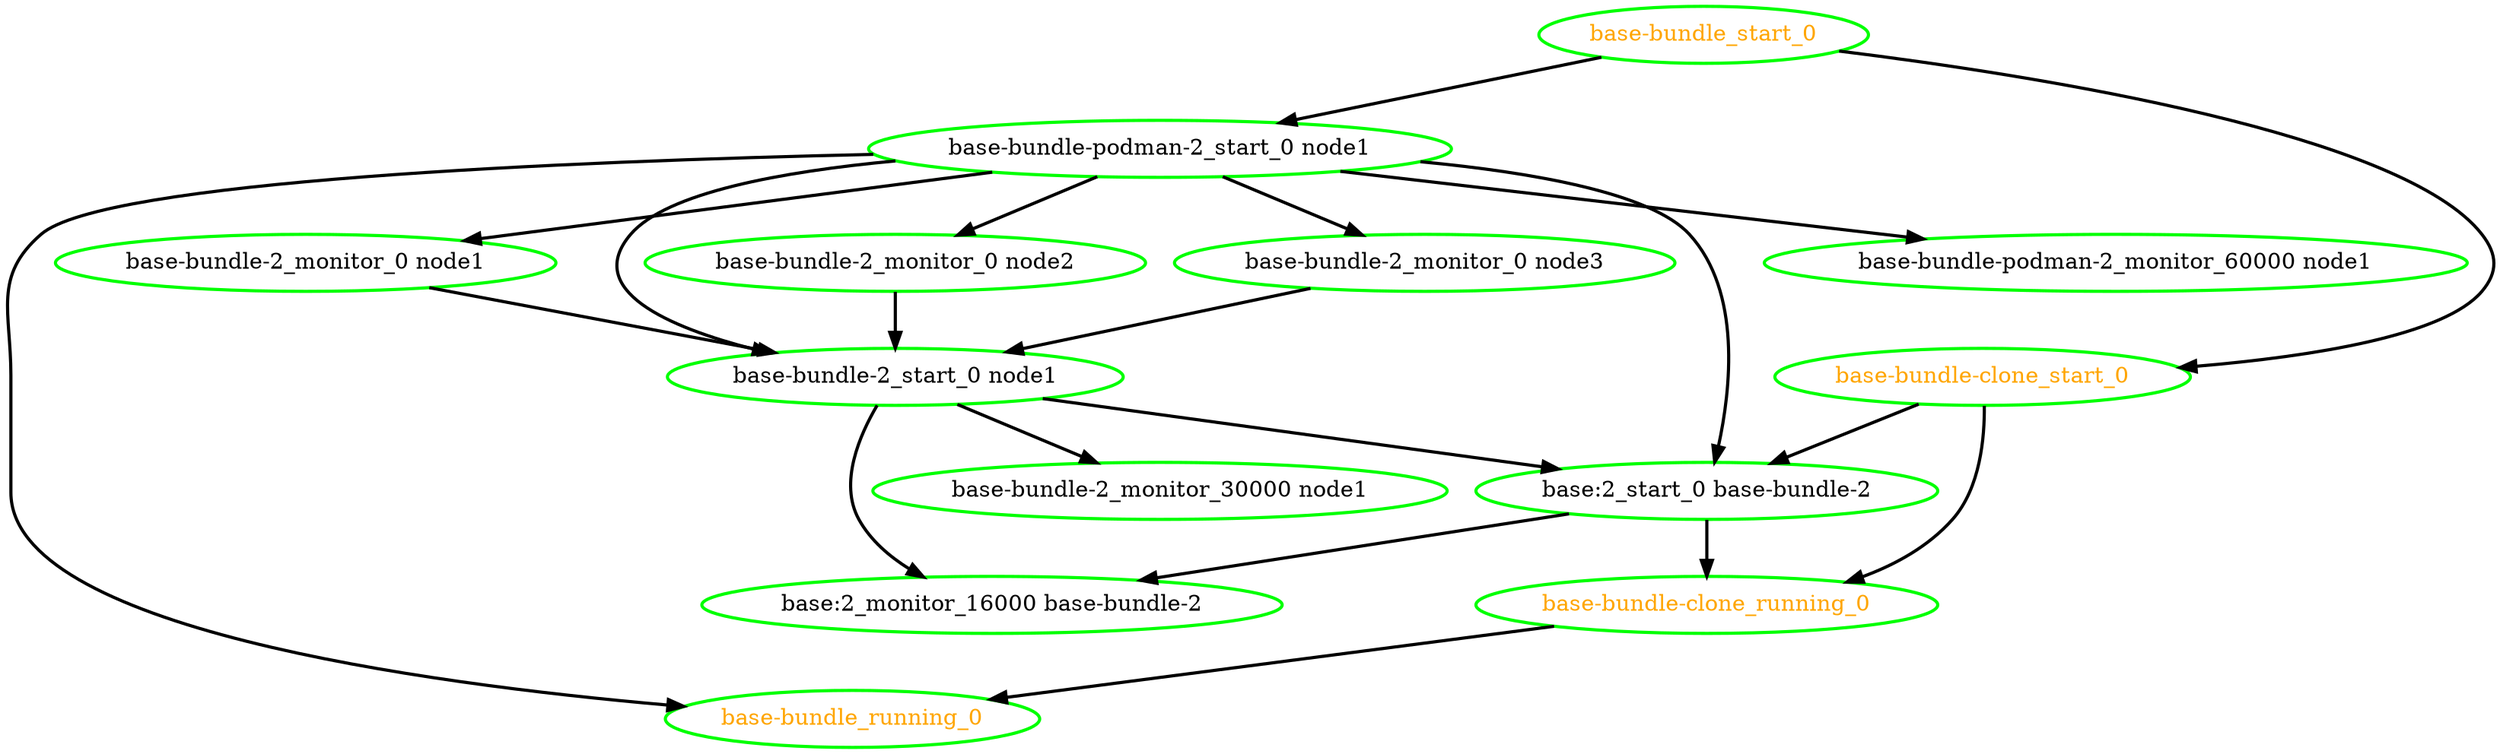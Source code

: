  digraph "g" {
"base-bundle-2_monitor_0 node1" -> "base-bundle-2_start_0 node1" [ style = bold]
"base-bundle-2_monitor_0 node1" [ style=bold color="green" fontcolor="black"]
"base-bundle-2_monitor_0 node2" -> "base-bundle-2_start_0 node1" [ style = bold]
"base-bundle-2_monitor_0 node2" [ style=bold color="green" fontcolor="black"]
"base-bundle-2_monitor_0 node3" -> "base-bundle-2_start_0 node1" [ style = bold]
"base-bundle-2_monitor_0 node3" [ style=bold color="green" fontcolor="black"]
"base-bundle-2_monitor_30000 node1" [ style=bold color="green" fontcolor="black"]
"base-bundle-2_start_0 node1" -> "base-bundle-2_monitor_30000 node1" [ style = bold]
"base-bundle-2_start_0 node1" -> "base:2_monitor_16000 base-bundle-2" [ style = bold]
"base-bundle-2_start_0 node1" -> "base:2_start_0 base-bundle-2" [ style = bold]
"base-bundle-2_start_0 node1" [ style=bold color="green" fontcolor="black"]
"base-bundle-clone_running_0" -> "base-bundle_running_0" [ style = bold]
"base-bundle-clone_running_0" [ style=bold color="green" fontcolor="orange"]
"base-bundle-clone_start_0" -> "base-bundle-clone_running_0" [ style = bold]
"base-bundle-clone_start_0" -> "base:2_start_0 base-bundle-2" [ style = bold]
"base-bundle-clone_start_0" [ style=bold color="green" fontcolor="orange"]
"base-bundle-podman-2_monitor_60000 node1" [ style=bold color="green" fontcolor="black"]
"base-bundle-podman-2_start_0 node1" -> "base-bundle-2_monitor_0 node1" [ style = bold]
"base-bundle-podman-2_start_0 node1" -> "base-bundle-2_monitor_0 node2" [ style = bold]
"base-bundle-podman-2_start_0 node1" -> "base-bundle-2_monitor_0 node3" [ style = bold]
"base-bundle-podman-2_start_0 node1" -> "base-bundle-2_start_0 node1" [ style = bold]
"base-bundle-podman-2_start_0 node1" -> "base-bundle-podman-2_monitor_60000 node1" [ style = bold]
"base-bundle-podman-2_start_0 node1" -> "base-bundle_running_0" [ style = bold]
"base-bundle-podman-2_start_0 node1" -> "base:2_start_0 base-bundle-2" [ style = bold]
"base-bundle-podman-2_start_0 node1" [ style=bold color="green" fontcolor="black"]
"base-bundle_running_0" [ style=bold color="green" fontcolor="orange"]
"base-bundle_start_0" -> "base-bundle-clone_start_0" [ style = bold]
"base-bundle_start_0" -> "base-bundle-podman-2_start_0 node1" [ style = bold]
"base-bundle_start_0" [ style=bold color="green" fontcolor="orange"]
"base:2_monitor_16000 base-bundle-2" [ style=bold color="green" fontcolor="black"]
"base:2_start_0 base-bundle-2" -> "base-bundle-clone_running_0" [ style = bold]
"base:2_start_0 base-bundle-2" -> "base:2_monitor_16000 base-bundle-2" [ style = bold]
"base:2_start_0 base-bundle-2" [ style=bold color="green" fontcolor="black"]
}

